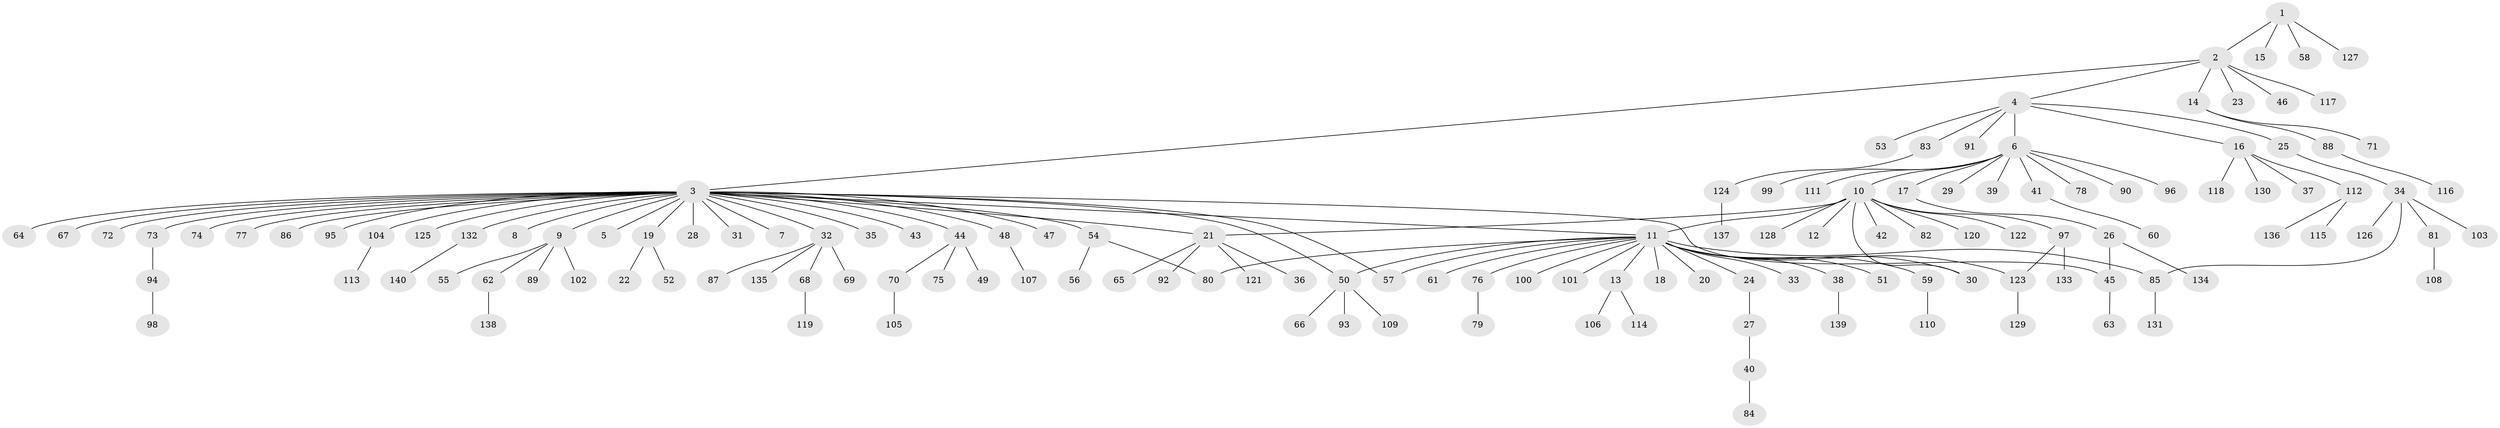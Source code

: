 // coarse degree distribution, {1: 0.9428571428571428, 40: 0.014285714285714285, 4: 0.014285714285714285, 2: 0.014285714285714285, 26: 0.014285714285714285}
// Generated by graph-tools (version 1.1) at 2025/51/03/04/25 21:51:00]
// undirected, 140 vertices, 148 edges
graph export_dot {
graph [start="1"]
  node [color=gray90,style=filled];
  1;
  2;
  3;
  4;
  5;
  6;
  7;
  8;
  9;
  10;
  11;
  12;
  13;
  14;
  15;
  16;
  17;
  18;
  19;
  20;
  21;
  22;
  23;
  24;
  25;
  26;
  27;
  28;
  29;
  30;
  31;
  32;
  33;
  34;
  35;
  36;
  37;
  38;
  39;
  40;
  41;
  42;
  43;
  44;
  45;
  46;
  47;
  48;
  49;
  50;
  51;
  52;
  53;
  54;
  55;
  56;
  57;
  58;
  59;
  60;
  61;
  62;
  63;
  64;
  65;
  66;
  67;
  68;
  69;
  70;
  71;
  72;
  73;
  74;
  75;
  76;
  77;
  78;
  79;
  80;
  81;
  82;
  83;
  84;
  85;
  86;
  87;
  88;
  89;
  90;
  91;
  92;
  93;
  94;
  95;
  96;
  97;
  98;
  99;
  100;
  101;
  102;
  103;
  104;
  105;
  106;
  107;
  108;
  109;
  110;
  111;
  112;
  113;
  114;
  115;
  116;
  117;
  118;
  119;
  120;
  121;
  122;
  123;
  124;
  125;
  126;
  127;
  128;
  129;
  130;
  131;
  132;
  133;
  134;
  135;
  136;
  137;
  138;
  139;
  140;
  1 -- 2;
  1 -- 15;
  1 -- 58;
  1 -- 127;
  2 -- 3;
  2 -- 4;
  2 -- 14;
  2 -- 23;
  2 -- 46;
  2 -- 117;
  3 -- 5;
  3 -- 7;
  3 -- 8;
  3 -- 9;
  3 -- 11;
  3 -- 19;
  3 -- 21;
  3 -- 28;
  3 -- 31;
  3 -- 32;
  3 -- 35;
  3 -- 43;
  3 -- 44;
  3 -- 45;
  3 -- 47;
  3 -- 48;
  3 -- 50;
  3 -- 54;
  3 -- 57;
  3 -- 64;
  3 -- 67;
  3 -- 72;
  3 -- 73;
  3 -- 74;
  3 -- 77;
  3 -- 86;
  3 -- 95;
  3 -- 104;
  3 -- 125;
  3 -- 132;
  4 -- 6;
  4 -- 16;
  4 -- 25;
  4 -- 53;
  4 -- 83;
  4 -- 91;
  6 -- 10;
  6 -- 17;
  6 -- 29;
  6 -- 39;
  6 -- 41;
  6 -- 78;
  6 -- 90;
  6 -- 96;
  6 -- 99;
  6 -- 111;
  9 -- 55;
  9 -- 62;
  9 -- 89;
  9 -- 102;
  10 -- 11;
  10 -- 12;
  10 -- 21;
  10 -- 30;
  10 -- 42;
  10 -- 82;
  10 -- 97;
  10 -- 120;
  10 -- 122;
  10 -- 128;
  11 -- 13;
  11 -- 18;
  11 -- 20;
  11 -- 24;
  11 -- 30;
  11 -- 33;
  11 -- 38;
  11 -- 50;
  11 -- 51;
  11 -- 57;
  11 -- 59;
  11 -- 61;
  11 -- 76;
  11 -- 80;
  11 -- 85;
  11 -- 100;
  11 -- 101;
  11 -- 123;
  13 -- 106;
  13 -- 114;
  14 -- 71;
  14 -- 88;
  16 -- 37;
  16 -- 112;
  16 -- 118;
  16 -- 130;
  17 -- 26;
  19 -- 22;
  19 -- 52;
  21 -- 36;
  21 -- 65;
  21 -- 92;
  21 -- 121;
  24 -- 27;
  25 -- 34;
  26 -- 45;
  26 -- 134;
  27 -- 40;
  32 -- 68;
  32 -- 69;
  32 -- 87;
  32 -- 135;
  34 -- 81;
  34 -- 85;
  34 -- 103;
  34 -- 126;
  38 -- 139;
  40 -- 84;
  41 -- 60;
  44 -- 49;
  44 -- 70;
  44 -- 75;
  45 -- 63;
  48 -- 107;
  50 -- 66;
  50 -- 93;
  50 -- 109;
  54 -- 56;
  54 -- 80;
  59 -- 110;
  62 -- 138;
  68 -- 119;
  70 -- 105;
  73 -- 94;
  76 -- 79;
  81 -- 108;
  83 -- 124;
  85 -- 131;
  88 -- 116;
  94 -- 98;
  97 -- 123;
  97 -- 133;
  104 -- 113;
  112 -- 115;
  112 -- 136;
  123 -- 129;
  124 -- 137;
  132 -- 140;
}
